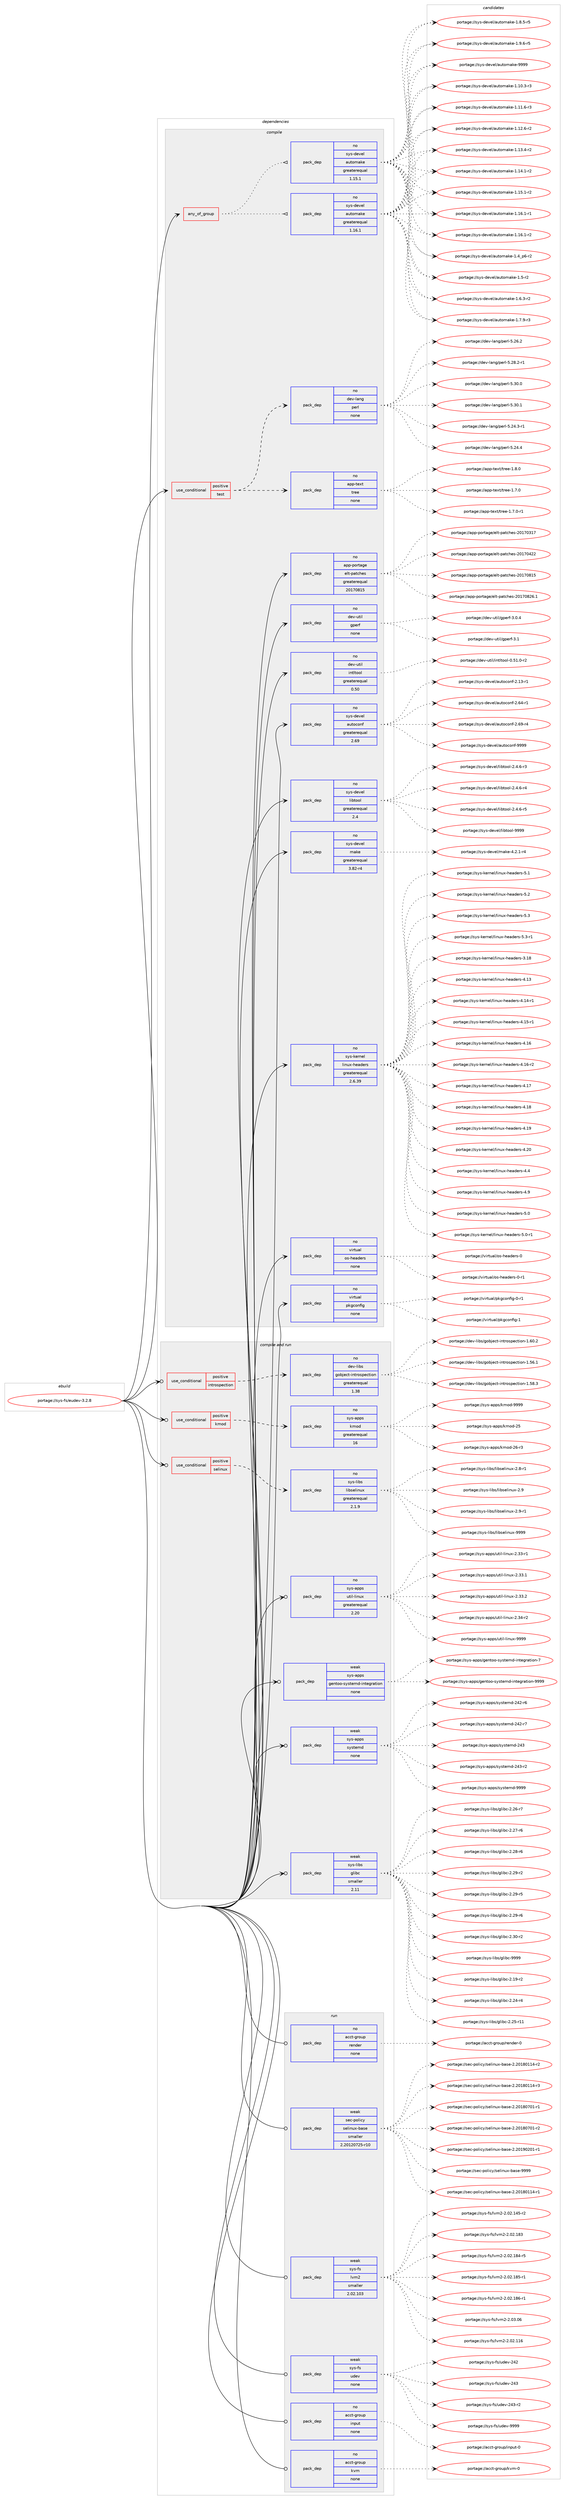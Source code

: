 digraph prolog {

# *************
# Graph options
# *************

newrank=true;
concentrate=true;
compound=true;
graph [rankdir=LR,fontname=Helvetica,fontsize=10,ranksep=1.5];#, ranksep=2.5, nodesep=0.2];
edge  [arrowhead=vee];
node  [fontname=Helvetica,fontsize=10];

# **********
# The ebuild
# **********

subgraph cluster_leftcol {
color=gray;
rank=same;
label=<<i>ebuild</i>>;
id [label="portage://sys-fs/eudev-3.2.8", color=red, width=4, href="../sys-fs/eudev-3.2.8.svg"];
}

# ****************
# The dependencies
# ****************

subgraph cluster_midcol {
color=gray;
label=<<i>dependencies</i>>;
subgraph cluster_compile {
fillcolor="#eeeeee";
style=filled;
label=<<i>compile</i>>;
subgraph any6887 {
dependency425419 [label=<<TABLE BORDER="0" CELLBORDER="1" CELLSPACING="0" CELLPADDING="4"><TR><TD CELLPADDING="10">any_of_group</TD></TR></TABLE>>, shape=none, color=red];subgraph pack315310 {
dependency425420 [label=<<TABLE BORDER="0" CELLBORDER="1" CELLSPACING="0" CELLPADDING="4" WIDTH="220"><TR><TD ROWSPAN="6" CELLPADDING="30">pack_dep</TD></TR><TR><TD WIDTH="110">no</TD></TR><TR><TD>sys-devel</TD></TR><TR><TD>automake</TD></TR><TR><TD>greaterequal</TD></TR><TR><TD>1.16.1</TD></TR></TABLE>>, shape=none, color=blue];
}
dependency425419:e -> dependency425420:w [weight=20,style="dotted",arrowhead="oinv"];
subgraph pack315311 {
dependency425421 [label=<<TABLE BORDER="0" CELLBORDER="1" CELLSPACING="0" CELLPADDING="4" WIDTH="220"><TR><TD ROWSPAN="6" CELLPADDING="30">pack_dep</TD></TR><TR><TD WIDTH="110">no</TD></TR><TR><TD>sys-devel</TD></TR><TR><TD>automake</TD></TR><TR><TD>greaterequal</TD></TR><TR><TD>1.15.1</TD></TR></TABLE>>, shape=none, color=blue];
}
dependency425419:e -> dependency425421:w [weight=20,style="dotted",arrowhead="oinv"];
}
id:e -> dependency425419:w [weight=20,style="solid",arrowhead="vee"];
subgraph cond102987 {
dependency425422 [label=<<TABLE BORDER="0" CELLBORDER="1" CELLSPACING="0" CELLPADDING="4"><TR><TD ROWSPAN="3" CELLPADDING="10">use_conditional</TD></TR><TR><TD>positive</TD></TR><TR><TD>test</TD></TR></TABLE>>, shape=none, color=red];
subgraph pack315312 {
dependency425423 [label=<<TABLE BORDER="0" CELLBORDER="1" CELLSPACING="0" CELLPADDING="4" WIDTH="220"><TR><TD ROWSPAN="6" CELLPADDING="30">pack_dep</TD></TR><TR><TD WIDTH="110">no</TD></TR><TR><TD>app-text</TD></TR><TR><TD>tree</TD></TR><TR><TD>none</TD></TR><TR><TD></TD></TR></TABLE>>, shape=none, color=blue];
}
dependency425422:e -> dependency425423:w [weight=20,style="dashed",arrowhead="vee"];
subgraph pack315313 {
dependency425424 [label=<<TABLE BORDER="0" CELLBORDER="1" CELLSPACING="0" CELLPADDING="4" WIDTH="220"><TR><TD ROWSPAN="6" CELLPADDING="30">pack_dep</TD></TR><TR><TD WIDTH="110">no</TD></TR><TR><TD>dev-lang</TD></TR><TR><TD>perl</TD></TR><TR><TD>none</TD></TR><TR><TD></TD></TR></TABLE>>, shape=none, color=blue];
}
dependency425422:e -> dependency425424:w [weight=20,style="dashed",arrowhead="vee"];
}
id:e -> dependency425422:w [weight=20,style="solid",arrowhead="vee"];
subgraph pack315314 {
dependency425425 [label=<<TABLE BORDER="0" CELLBORDER="1" CELLSPACING="0" CELLPADDING="4" WIDTH="220"><TR><TD ROWSPAN="6" CELLPADDING="30">pack_dep</TD></TR><TR><TD WIDTH="110">no</TD></TR><TR><TD>app-portage</TD></TR><TR><TD>elt-patches</TD></TR><TR><TD>greaterequal</TD></TR><TR><TD>20170815</TD></TR></TABLE>>, shape=none, color=blue];
}
id:e -> dependency425425:w [weight=20,style="solid",arrowhead="vee"];
subgraph pack315315 {
dependency425426 [label=<<TABLE BORDER="0" CELLBORDER="1" CELLSPACING="0" CELLPADDING="4" WIDTH="220"><TR><TD ROWSPAN="6" CELLPADDING="30">pack_dep</TD></TR><TR><TD WIDTH="110">no</TD></TR><TR><TD>dev-util</TD></TR><TR><TD>gperf</TD></TR><TR><TD>none</TD></TR><TR><TD></TD></TR></TABLE>>, shape=none, color=blue];
}
id:e -> dependency425426:w [weight=20,style="solid",arrowhead="vee"];
subgraph pack315316 {
dependency425427 [label=<<TABLE BORDER="0" CELLBORDER="1" CELLSPACING="0" CELLPADDING="4" WIDTH="220"><TR><TD ROWSPAN="6" CELLPADDING="30">pack_dep</TD></TR><TR><TD WIDTH="110">no</TD></TR><TR><TD>dev-util</TD></TR><TR><TD>intltool</TD></TR><TR><TD>greaterequal</TD></TR><TR><TD>0.50</TD></TR></TABLE>>, shape=none, color=blue];
}
id:e -> dependency425427:w [weight=20,style="solid",arrowhead="vee"];
subgraph pack315317 {
dependency425428 [label=<<TABLE BORDER="0" CELLBORDER="1" CELLSPACING="0" CELLPADDING="4" WIDTH="220"><TR><TD ROWSPAN="6" CELLPADDING="30">pack_dep</TD></TR><TR><TD WIDTH="110">no</TD></TR><TR><TD>sys-devel</TD></TR><TR><TD>autoconf</TD></TR><TR><TD>greaterequal</TD></TR><TR><TD>2.69</TD></TR></TABLE>>, shape=none, color=blue];
}
id:e -> dependency425428:w [weight=20,style="solid",arrowhead="vee"];
subgraph pack315318 {
dependency425429 [label=<<TABLE BORDER="0" CELLBORDER="1" CELLSPACING="0" CELLPADDING="4" WIDTH="220"><TR><TD ROWSPAN="6" CELLPADDING="30">pack_dep</TD></TR><TR><TD WIDTH="110">no</TD></TR><TR><TD>sys-devel</TD></TR><TR><TD>libtool</TD></TR><TR><TD>greaterequal</TD></TR><TR><TD>2.4</TD></TR></TABLE>>, shape=none, color=blue];
}
id:e -> dependency425429:w [weight=20,style="solid",arrowhead="vee"];
subgraph pack315319 {
dependency425430 [label=<<TABLE BORDER="0" CELLBORDER="1" CELLSPACING="0" CELLPADDING="4" WIDTH="220"><TR><TD ROWSPAN="6" CELLPADDING="30">pack_dep</TD></TR><TR><TD WIDTH="110">no</TD></TR><TR><TD>sys-devel</TD></TR><TR><TD>make</TD></TR><TR><TD>greaterequal</TD></TR><TR><TD>3.82-r4</TD></TR></TABLE>>, shape=none, color=blue];
}
id:e -> dependency425430:w [weight=20,style="solid",arrowhead="vee"];
subgraph pack315320 {
dependency425431 [label=<<TABLE BORDER="0" CELLBORDER="1" CELLSPACING="0" CELLPADDING="4" WIDTH="220"><TR><TD ROWSPAN="6" CELLPADDING="30">pack_dep</TD></TR><TR><TD WIDTH="110">no</TD></TR><TR><TD>sys-kernel</TD></TR><TR><TD>linux-headers</TD></TR><TR><TD>greaterequal</TD></TR><TR><TD>2.6.39</TD></TR></TABLE>>, shape=none, color=blue];
}
id:e -> dependency425431:w [weight=20,style="solid",arrowhead="vee"];
subgraph pack315321 {
dependency425432 [label=<<TABLE BORDER="0" CELLBORDER="1" CELLSPACING="0" CELLPADDING="4" WIDTH="220"><TR><TD ROWSPAN="6" CELLPADDING="30">pack_dep</TD></TR><TR><TD WIDTH="110">no</TD></TR><TR><TD>virtual</TD></TR><TR><TD>os-headers</TD></TR><TR><TD>none</TD></TR><TR><TD></TD></TR></TABLE>>, shape=none, color=blue];
}
id:e -> dependency425432:w [weight=20,style="solid",arrowhead="vee"];
subgraph pack315322 {
dependency425433 [label=<<TABLE BORDER="0" CELLBORDER="1" CELLSPACING="0" CELLPADDING="4" WIDTH="220"><TR><TD ROWSPAN="6" CELLPADDING="30">pack_dep</TD></TR><TR><TD WIDTH="110">no</TD></TR><TR><TD>virtual</TD></TR><TR><TD>pkgconfig</TD></TR><TR><TD>none</TD></TR><TR><TD></TD></TR></TABLE>>, shape=none, color=blue];
}
id:e -> dependency425433:w [weight=20,style="solid",arrowhead="vee"];
}
subgraph cluster_compileandrun {
fillcolor="#eeeeee";
style=filled;
label=<<i>compile and run</i>>;
subgraph cond102988 {
dependency425434 [label=<<TABLE BORDER="0" CELLBORDER="1" CELLSPACING="0" CELLPADDING="4"><TR><TD ROWSPAN="3" CELLPADDING="10">use_conditional</TD></TR><TR><TD>positive</TD></TR><TR><TD>introspection</TD></TR></TABLE>>, shape=none, color=red];
subgraph pack315323 {
dependency425435 [label=<<TABLE BORDER="0" CELLBORDER="1" CELLSPACING="0" CELLPADDING="4" WIDTH="220"><TR><TD ROWSPAN="6" CELLPADDING="30">pack_dep</TD></TR><TR><TD WIDTH="110">no</TD></TR><TR><TD>dev-libs</TD></TR><TR><TD>gobject-introspection</TD></TR><TR><TD>greaterequal</TD></TR><TR><TD>1.38</TD></TR></TABLE>>, shape=none, color=blue];
}
dependency425434:e -> dependency425435:w [weight=20,style="dashed",arrowhead="vee"];
}
id:e -> dependency425434:w [weight=20,style="solid",arrowhead="odotvee"];
subgraph cond102989 {
dependency425436 [label=<<TABLE BORDER="0" CELLBORDER="1" CELLSPACING="0" CELLPADDING="4"><TR><TD ROWSPAN="3" CELLPADDING="10">use_conditional</TD></TR><TR><TD>positive</TD></TR><TR><TD>kmod</TD></TR></TABLE>>, shape=none, color=red];
subgraph pack315324 {
dependency425437 [label=<<TABLE BORDER="0" CELLBORDER="1" CELLSPACING="0" CELLPADDING="4" WIDTH="220"><TR><TD ROWSPAN="6" CELLPADDING="30">pack_dep</TD></TR><TR><TD WIDTH="110">no</TD></TR><TR><TD>sys-apps</TD></TR><TR><TD>kmod</TD></TR><TR><TD>greaterequal</TD></TR><TR><TD>16</TD></TR></TABLE>>, shape=none, color=blue];
}
dependency425436:e -> dependency425437:w [weight=20,style="dashed",arrowhead="vee"];
}
id:e -> dependency425436:w [weight=20,style="solid",arrowhead="odotvee"];
subgraph cond102990 {
dependency425438 [label=<<TABLE BORDER="0" CELLBORDER="1" CELLSPACING="0" CELLPADDING="4"><TR><TD ROWSPAN="3" CELLPADDING="10">use_conditional</TD></TR><TR><TD>positive</TD></TR><TR><TD>selinux</TD></TR></TABLE>>, shape=none, color=red];
subgraph pack315325 {
dependency425439 [label=<<TABLE BORDER="0" CELLBORDER="1" CELLSPACING="0" CELLPADDING="4" WIDTH="220"><TR><TD ROWSPAN="6" CELLPADDING="30">pack_dep</TD></TR><TR><TD WIDTH="110">no</TD></TR><TR><TD>sys-libs</TD></TR><TR><TD>libselinux</TD></TR><TR><TD>greaterequal</TD></TR><TR><TD>2.1.9</TD></TR></TABLE>>, shape=none, color=blue];
}
dependency425438:e -> dependency425439:w [weight=20,style="dashed",arrowhead="vee"];
}
id:e -> dependency425438:w [weight=20,style="solid",arrowhead="odotvee"];
subgraph pack315326 {
dependency425440 [label=<<TABLE BORDER="0" CELLBORDER="1" CELLSPACING="0" CELLPADDING="4" WIDTH="220"><TR><TD ROWSPAN="6" CELLPADDING="30">pack_dep</TD></TR><TR><TD WIDTH="110">no</TD></TR><TR><TD>sys-apps</TD></TR><TR><TD>util-linux</TD></TR><TR><TD>greaterequal</TD></TR><TR><TD>2.20</TD></TR></TABLE>>, shape=none, color=blue];
}
id:e -> dependency425440:w [weight=20,style="solid",arrowhead="odotvee"];
subgraph pack315327 {
dependency425441 [label=<<TABLE BORDER="0" CELLBORDER="1" CELLSPACING="0" CELLPADDING="4" WIDTH="220"><TR><TD ROWSPAN="6" CELLPADDING="30">pack_dep</TD></TR><TR><TD WIDTH="110">weak</TD></TR><TR><TD>sys-apps</TD></TR><TR><TD>gentoo-systemd-integration</TD></TR><TR><TD>none</TD></TR><TR><TD></TD></TR></TABLE>>, shape=none, color=blue];
}
id:e -> dependency425441:w [weight=20,style="solid",arrowhead="odotvee"];
subgraph pack315328 {
dependency425442 [label=<<TABLE BORDER="0" CELLBORDER="1" CELLSPACING="0" CELLPADDING="4" WIDTH="220"><TR><TD ROWSPAN="6" CELLPADDING="30">pack_dep</TD></TR><TR><TD WIDTH="110">weak</TD></TR><TR><TD>sys-apps</TD></TR><TR><TD>systemd</TD></TR><TR><TD>none</TD></TR><TR><TD></TD></TR></TABLE>>, shape=none, color=blue];
}
id:e -> dependency425442:w [weight=20,style="solid",arrowhead="odotvee"];
subgraph pack315329 {
dependency425443 [label=<<TABLE BORDER="0" CELLBORDER="1" CELLSPACING="0" CELLPADDING="4" WIDTH="220"><TR><TD ROWSPAN="6" CELLPADDING="30">pack_dep</TD></TR><TR><TD WIDTH="110">weak</TD></TR><TR><TD>sys-libs</TD></TR><TR><TD>glibc</TD></TR><TR><TD>smaller</TD></TR><TR><TD>2.11</TD></TR></TABLE>>, shape=none, color=blue];
}
id:e -> dependency425443:w [weight=20,style="solid",arrowhead="odotvee"];
}
subgraph cluster_run {
fillcolor="#eeeeee";
style=filled;
label=<<i>run</i>>;
subgraph pack315330 {
dependency425444 [label=<<TABLE BORDER="0" CELLBORDER="1" CELLSPACING="0" CELLPADDING="4" WIDTH="220"><TR><TD ROWSPAN="6" CELLPADDING="30">pack_dep</TD></TR><TR><TD WIDTH="110">no</TD></TR><TR><TD>acct-group</TD></TR><TR><TD>input</TD></TR><TR><TD>none</TD></TR><TR><TD></TD></TR></TABLE>>, shape=none, color=blue];
}
id:e -> dependency425444:w [weight=20,style="solid",arrowhead="odot"];
subgraph pack315331 {
dependency425445 [label=<<TABLE BORDER="0" CELLBORDER="1" CELLSPACING="0" CELLPADDING="4" WIDTH="220"><TR><TD ROWSPAN="6" CELLPADDING="30">pack_dep</TD></TR><TR><TD WIDTH="110">no</TD></TR><TR><TD>acct-group</TD></TR><TR><TD>kvm</TD></TR><TR><TD>none</TD></TR><TR><TD></TD></TR></TABLE>>, shape=none, color=blue];
}
id:e -> dependency425445:w [weight=20,style="solid",arrowhead="odot"];
subgraph pack315332 {
dependency425446 [label=<<TABLE BORDER="0" CELLBORDER="1" CELLSPACING="0" CELLPADDING="4" WIDTH="220"><TR><TD ROWSPAN="6" CELLPADDING="30">pack_dep</TD></TR><TR><TD WIDTH="110">no</TD></TR><TR><TD>acct-group</TD></TR><TR><TD>render</TD></TR><TR><TD>none</TD></TR><TR><TD></TD></TR></TABLE>>, shape=none, color=blue];
}
id:e -> dependency425446:w [weight=20,style="solid",arrowhead="odot"];
subgraph pack315333 {
dependency425447 [label=<<TABLE BORDER="0" CELLBORDER="1" CELLSPACING="0" CELLPADDING="4" WIDTH="220"><TR><TD ROWSPAN="6" CELLPADDING="30">pack_dep</TD></TR><TR><TD WIDTH="110">weak</TD></TR><TR><TD>sec-policy</TD></TR><TR><TD>selinux-base</TD></TR><TR><TD>smaller</TD></TR><TR><TD>2.20120725-r10</TD></TR></TABLE>>, shape=none, color=blue];
}
id:e -> dependency425447:w [weight=20,style="solid",arrowhead="odot"];
subgraph pack315334 {
dependency425448 [label=<<TABLE BORDER="0" CELLBORDER="1" CELLSPACING="0" CELLPADDING="4" WIDTH="220"><TR><TD ROWSPAN="6" CELLPADDING="30">pack_dep</TD></TR><TR><TD WIDTH="110">weak</TD></TR><TR><TD>sys-fs</TD></TR><TR><TD>lvm2</TD></TR><TR><TD>smaller</TD></TR><TR><TD>2.02.103</TD></TR></TABLE>>, shape=none, color=blue];
}
id:e -> dependency425448:w [weight=20,style="solid",arrowhead="odot"];
subgraph pack315335 {
dependency425449 [label=<<TABLE BORDER="0" CELLBORDER="1" CELLSPACING="0" CELLPADDING="4" WIDTH="220"><TR><TD ROWSPAN="6" CELLPADDING="30">pack_dep</TD></TR><TR><TD WIDTH="110">weak</TD></TR><TR><TD>sys-fs</TD></TR><TR><TD>udev</TD></TR><TR><TD>none</TD></TR><TR><TD></TD></TR></TABLE>>, shape=none, color=blue];
}
id:e -> dependency425449:w [weight=20,style="solid",arrowhead="odot"];
}
}

# **************
# The candidates
# **************

subgraph cluster_choices {
rank=same;
color=gray;
label=<<i>candidates</i>>;

subgraph choice315310 {
color=black;
nodesep=1;
choiceportage11512111545100101118101108479711711611110997107101454946494846514511451 [label="portage://sys-devel/automake-1.10.3-r3", color=red, width=4,href="../sys-devel/automake-1.10.3-r3.svg"];
choiceportage11512111545100101118101108479711711611110997107101454946494946544511451 [label="portage://sys-devel/automake-1.11.6-r3", color=red, width=4,href="../sys-devel/automake-1.11.6-r3.svg"];
choiceportage11512111545100101118101108479711711611110997107101454946495046544511450 [label="portage://sys-devel/automake-1.12.6-r2", color=red, width=4,href="../sys-devel/automake-1.12.6-r2.svg"];
choiceportage11512111545100101118101108479711711611110997107101454946495146524511450 [label="portage://sys-devel/automake-1.13.4-r2", color=red, width=4,href="../sys-devel/automake-1.13.4-r2.svg"];
choiceportage11512111545100101118101108479711711611110997107101454946495246494511450 [label="portage://sys-devel/automake-1.14.1-r2", color=red, width=4,href="../sys-devel/automake-1.14.1-r2.svg"];
choiceportage11512111545100101118101108479711711611110997107101454946495346494511450 [label="portage://sys-devel/automake-1.15.1-r2", color=red, width=4,href="../sys-devel/automake-1.15.1-r2.svg"];
choiceportage11512111545100101118101108479711711611110997107101454946495446494511449 [label="portage://sys-devel/automake-1.16.1-r1", color=red, width=4,href="../sys-devel/automake-1.16.1-r1.svg"];
choiceportage11512111545100101118101108479711711611110997107101454946495446494511450 [label="portage://sys-devel/automake-1.16.1-r2", color=red, width=4,href="../sys-devel/automake-1.16.1-r2.svg"];
choiceportage115121115451001011181011084797117116111109971071014549465295112544511450 [label="portage://sys-devel/automake-1.4_p6-r2", color=red, width=4,href="../sys-devel/automake-1.4_p6-r2.svg"];
choiceportage11512111545100101118101108479711711611110997107101454946534511450 [label="portage://sys-devel/automake-1.5-r2", color=red, width=4,href="../sys-devel/automake-1.5-r2.svg"];
choiceportage115121115451001011181011084797117116111109971071014549465446514511450 [label="portage://sys-devel/automake-1.6.3-r2", color=red, width=4,href="../sys-devel/automake-1.6.3-r2.svg"];
choiceportage115121115451001011181011084797117116111109971071014549465546574511451 [label="portage://sys-devel/automake-1.7.9-r3", color=red, width=4,href="../sys-devel/automake-1.7.9-r3.svg"];
choiceportage115121115451001011181011084797117116111109971071014549465646534511453 [label="portage://sys-devel/automake-1.8.5-r5", color=red, width=4,href="../sys-devel/automake-1.8.5-r5.svg"];
choiceportage115121115451001011181011084797117116111109971071014549465746544511453 [label="portage://sys-devel/automake-1.9.6-r5", color=red, width=4,href="../sys-devel/automake-1.9.6-r5.svg"];
choiceportage115121115451001011181011084797117116111109971071014557575757 [label="portage://sys-devel/automake-9999", color=red, width=4,href="../sys-devel/automake-9999.svg"];
dependency425420:e -> choiceportage11512111545100101118101108479711711611110997107101454946494846514511451:w [style=dotted,weight="100"];
dependency425420:e -> choiceportage11512111545100101118101108479711711611110997107101454946494946544511451:w [style=dotted,weight="100"];
dependency425420:e -> choiceportage11512111545100101118101108479711711611110997107101454946495046544511450:w [style=dotted,weight="100"];
dependency425420:e -> choiceportage11512111545100101118101108479711711611110997107101454946495146524511450:w [style=dotted,weight="100"];
dependency425420:e -> choiceportage11512111545100101118101108479711711611110997107101454946495246494511450:w [style=dotted,weight="100"];
dependency425420:e -> choiceportage11512111545100101118101108479711711611110997107101454946495346494511450:w [style=dotted,weight="100"];
dependency425420:e -> choiceportage11512111545100101118101108479711711611110997107101454946495446494511449:w [style=dotted,weight="100"];
dependency425420:e -> choiceportage11512111545100101118101108479711711611110997107101454946495446494511450:w [style=dotted,weight="100"];
dependency425420:e -> choiceportage115121115451001011181011084797117116111109971071014549465295112544511450:w [style=dotted,weight="100"];
dependency425420:e -> choiceportage11512111545100101118101108479711711611110997107101454946534511450:w [style=dotted,weight="100"];
dependency425420:e -> choiceportage115121115451001011181011084797117116111109971071014549465446514511450:w [style=dotted,weight="100"];
dependency425420:e -> choiceportage115121115451001011181011084797117116111109971071014549465546574511451:w [style=dotted,weight="100"];
dependency425420:e -> choiceportage115121115451001011181011084797117116111109971071014549465646534511453:w [style=dotted,weight="100"];
dependency425420:e -> choiceportage115121115451001011181011084797117116111109971071014549465746544511453:w [style=dotted,weight="100"];
dependency425420:e -> choiceportage115121115451001011181011084797117116111109971071014557575757:w [style=dotted,weight="100"];
}
subgraph choice315311 {
color=black;
nodesep=1;
choiceportage11512111545100101118101108479711711611110997107101454946494846514511451 [label="portage://sys-devel/automake-1.10.3-r3", color=red, width=4,href="../sys-devel/automake-1.10.3-r3.svg"];
choiceportage11512111545100101118101108479711711611110997107101454946494946544511451 [label="portage://sys-devel/automake-1.11.6-r3", color=red, width=4,href="../sys-devel/automake-1.11.6-r3.svg"];
choiceportage11512111545100101118101108479711711611110997107101454946495046544511450 [label="portage://sys-devel/automake-1.12.6-r2", color=red, width=4,href="../sys-devel/automake-1.12.6-r2.svg"];
choiceportage11512111545100101118101108479711711611110997107101454946495146524511450 [label="portage://sys-devel/automake-1.13.4-r2", color=red, width=4,href="../sys-devel/automake-1.13.4-r2.svg"];
choiceportage11512111545100101118101108479711711611110997107101454946495246494511450 [label="portage://sys-devel/automake-1.14.1-r2", color=red, width=4,href="../sys-devel/automake-1.14.1-r2.svg"];
choiceportage11512111545100101118101108479711711611110997107101454946495346494511450 [label="portage://sys-devel/automake-1.15.1-r2", color=red, width=4,href="../sys-devel/automake-1.15.1-r2.svg"];
choiceportage11512111545100101118101108479711711611110997107101454946495446494511449 [label="portage://sys-devel/automake-1.16.1-r1", color=red, width=4,href="../sys-devel/automake-1.16.1-r1.svg"];
choiceportage11512111545100101118101108479711711611110997107101454946495446494511450 [label="portage://sys-devel/automake-1.16.1-r2", color=red, width=4,href="../sys-devel/automake-1.16.1-r2.svg"];
choiceportage115121115451001011181011084797117116111109971071014549465295112544511450 [label="portage://sys-devel/automake-1.4_p6-r2", color=red, width=4,href="../sys-devel/automake-1.4_p6-r2.svg"];
choiceportage11512111545100101118101108479711711611110997107101454946534511450 [label="portage://sys-devel/automake-1.5-r2", color=red, width=4,href="../sys-devel/automake-1.5-r2.svg"];
choiceportage115121115451001011181011084797117116111109971071014549465446514511450 [label="portage://sys-devel/automake-1.6.3-r2", color=red, width=4,href="../sys-devel/automake-1.6.3-r2.svg"];
choiceportage115121115451001011181011084797117116111109971071014549465546574511451 [label="portage://sys-devel/automake-1.7.9-r3", color=red, width=4,href="../sys-devel/automake-1.7.9-r3.svg"];
choiceportage115121115451001011181011084797117116111109971071014549465646534511453 [label="portage://sys-devel/automake-1.8.5-r5", color=red, width=4,href="../sys-devel/automake-1.8.5-r5.svg"];
choiceportage115121115451001011181011084797117116111109971071014549465746544511453 [label="portage://sys-devel/automake-1.9.6-r5", color=red, width=4,href="../sys-devel/automake-1.9.6-r5.svg"];
choiceportage115121115451001011181011084797117116111109971071014557575757 [label="portage://sys-devel/automake-9999", color=red, width=4,href="../sys-devel/automake-9999.svg"];
dependency425421:e -> choiceportage11512111545100101118101108479711711611110997107101454946494846514511451:w [style=dotted,weight="100"];
dependency425421:e -> choiceportage11512111545100101118101108479711711611110997107101454946494946544511451:w [style=dotted,weight="100"];
dependency425421:e -> choiceportage11512111545100101118101108479711711611110997107101454946495046544511450:w [style=dotted,weight="100"];
dependency425421:e -> choiceportage11512111545100101118101108479711711611110997107101454946495146524511450:w [style=dotted,weight="100"];
dependency425421:e -> choiceportage11512111545100101118101108479711711611110997107101454946495246494511450:w [style=dotted,weight="100"];
dependency425421:e -> choiceportage11512111545100101118101108479711711611110997107101454946495346494511450:w [style=dotted,weight="100"];
dependency425421:e -> choiceportage11512111545100101118101108479711711611110997107101454946495446494511449:w [style=dotted,weight="100"];
dependency425421:e -> choiceportage11512111545100101118101108479711711611110997107101454946495446494511450:w [style=dotted,weight="100"];
dependency425421:e -> choiceportage115121115451001011181011084797117116111109971071014549465295112544511450:w [style=dotted,weight="100"];
dependency425421:e -> choiceportage11512111545100101118101108479711711611110997107101454946534511450:w [style=dotted,weight="100"];
dependency425421:e -> choiceportage115121115451001011181011084797117116111109971071014549465446514511450:w [style=dotted,weight="100"];
dependency425421:e -> choiceportage115121115451001011181011084797117116111109971071014549465546574511451:w [style=dotted,weight="100"];
dependency425421:e -> choiceportage115121115451001011181011084797117116111109971071014549465646534511453:w [style=dotted,weight="100"];
dependency425421:e -> choiceportage115121115451001011181011084797117116111109971071014549465746544511453:w [style=dotted,weight="100"];
dependency425421:e -> choiceportage115121115451001011181011084797117116111109971071014557575757:w [style=dotted,weight="100"];
}
subgraph choice315312 {
color=black;
nodesep=1;
choiceportage971121124511610112011647116114101101454946554648 [label="portage://app-text/tree-1.7.0", color=red, width=4,href="../app-text/tree-1.7.0.svg"];
choiceportage9711211245116101120116471161141011014549465546484511449 [label="portage://app-text/tree-1.7.0-r1", color=red, width=4,href="../app-text/tree-1.7.0-r1.svg"];
choiceportage971121124511610112011647116114101101454946564648 [label="portage://app-text/tree-1.8.0", color=red, width=4,href="../app-text/tree-1.8.0.svg"];
dependency425423:e -> choiceportage971121124511610112011647116114101101454946554648:w [style=dotted,weight="100"];
dependency425423:e -> choiceportage9711211245116101120116471161141011014549465546484511449:w [style=dotted,weight="100"];
dependency425423:e -> choiceportage971121124511610112011647116114101101454946564648:w [style=dotted,weight="100"];
}
subgraph choice315313 {
color=black;
nodesep=1;
choiceportage100101118451089711010347112101114108455346505246514511449 [label="portage://dev-lang/perl-5.24.3-r1", color=red, width=4,href="../dev-lang/perl-5.24.3-r1.svg"];
choiceportage10010111845108971101034711210111410845534650524652 [label="portage://dev-lang/perl-5.24.4", color=red, width=4,href="../dev-lang/perl-5.24.4.svg"];
choiceportage10010111845108971101034711210111410845534650544650 [label="portage://dev-lang/perl-5.26.2", color=red, width=4,href="../dev-lang/perl-5.26.2.svg"];
choiceportage100101118451089711010347112101114108455346505646504511449 [label="portage://dev-lang/perl-5.28.2-r1", color=red, width=4,href="../dev-lang/perl-5.28.2-r1.svg"];
choiceportage10010111845108971101034711210111410845534651484648 [label="portage://dev-lang/perl-5.30.0", color=red, width=4,href="../dev-lang/perl-5.30.0.svg"];
choiceportage10010111845108971101034711210111410845534651484649 [label="portage://dev-lang/perl-5.30.1", color=red, width=4,href="../dev-lang/perl-5.30.1.svg"];
dependency425424:e -> choiceportage100101118451089711010347112101114108455346505246514511449:w [style=dotted,weight="100"];
dependency425424:e -> choiceportage10010111845108971101034711210111410845534650524652:w [style=dotted,weight="100"];
dependency425424:e -> choiceportage10010111845108971101034711210111410845534650544650:w [style=dotted,weight="100"];
dependency425424:e -> choiceportage100101118451089711010347112101114108455346505646504511449:w [style=dotted,weight="100"];
dependency425424:e -> choiceportage10010111845108971101034711210111410845534651484648:w [style=dotted,weight="100"];
dependency425424:e -> choiceportage10010111845108971101034711210111410845534651484649:w [style=dotted,weight="100"];
}
subgraph choice315314 {
color=black;
nodesep=1;
choiceportage97112112451121111141169710310147101108116451129711699104101115455048495548514955 [label="portage://app-portage/elt-patches-20170317", color=red, width=4,href="../app-portage/elt-patches-20170317.svg"];
choiceportage97112112451121111141169710310147101108116451129711699104101115455048495548525050 [label="portage://app-portage/elt-patches-20170422", color=red, width=4,href="../app-portage/elt-patches-20170422.svg"];
choiceportage97112112451121111141169710310147101108116451129711699104101115455048495548564953 [label="portage://app-portage/elt-patches-20170815", color=red, width=4,href="../app-portage/elt-patches-20170815.svg"];
choiceportage971121124511211111411697103101471011081164511297116991041011154550484955485650544649 [label="portage://app-portage/elt-patches-20170826.1", color=red, width=4,href="../app-portage/elt-patches-20170826.1.svg"];
dependency425425:e -> choiceportage97112112451121111141169710310147101108116451129711699104101115455048495548514955:w [style=dotted,weight="100"];
dependency425425:e -> choiceportage97112112451121111141169710310147101108116451129711699104101115455048495548525050:w [style=dotted,weight="100"];
dependency425425:e -> choiceportage97112112451121111141169710310147101108116451129711699104101115455048495548564953:w [style=dotted,weight="100"];
dependency425425:e -> choiceportage971121124511211111411697103101471011081164511297116991041011154550484955485650544649:w [style=dotted,weight="100"];
}
subgraph choice315315 {
color=black;
nodesep=1;
choiceportage1001011184511711610510847103112101114102455146484652 [label="portage://dev-util/gperf-3.0.4", color=red, width=4,href="../dev-util/gperf-3.0.4.svg"];
choiceportage100101118451171161051084710311210111410245514649 [label="portage://dev-util/gperf-3.1", color=red, width=4,href="../dev-util/gperf-3.1.svg"];
dependency425426:e -> choiceportage1001011184511711610510847103112101114102455146484652:w [style=dotted,weight="100"];
dependency425426:e -> choiceportage100101118451171161051084710311210111410245514649:w [style=dotted,weight="100"];
}
subgraph choice315316 {
color=black;
nodesep=1;
choiceportage1001011184511711610510847105110116108116111111108454846534946484511450 [label="portage://dev-util/intltool-0.51.0-r2", color=red, width=4,href="../dev-util/intltool-0.51.0-r2.svg"];
dependency425427:e -> choiceportage1001011184511711610510847105110116108116111111108454846534946484511450:w [style=dotted,weight="100"];
}
subgraph choice315317 {
color=black;
nodesep=1;
choiceportage1151211154510010111810110847971171161119911111010245504649514511449 [label="portage://sys-devel/autoconf-2.13-r1", color=red, width=4,href="../sys-devel/autoconf-2.13-r1.svg"];
choiceportage1151211154510010111810110847971171161119911111010245504654524511449 [label="portage://sys-devel/autoconf-2.64-r1", color=red, width=4,href="../sys-devel/autoconf-2.64-r1.svg"];
choiceportage1151211154510010111810110847971171161119911111010245504654574511452 [label="portage://sys-devel/autoconf-2.69-r4", color=red, width=4,href="../sys-devel/autoconf-2.69-r4.svg"];
choiceportage115121115451001011181011084797117116111991111101024557575757 [label="portage://sys-devel/autoconf-9999", color=red, width=4,href="../sys-devel/autoconf-9999.svg"];
dependency425428:e -> choiceportage1151211154510010111810110847971171161119911111010245504649514511449:w [style=dotted,weight="100"];
dependency425428:e -> choiceportage1151211154510010111810110847971171161119911111010245504654524511449:w [style=dotted,weight="100"];
dependency425428:e -> choiceportage1151211154510010111810110847971171161119911111010245504654574511452:w [style=dotted,weight="100"];
dependency425428:e -> choiceportage115121115451001011181011084797117116111991111101024557575757:w [style=dotted,weight="100"];
}
subgraph choice315318 {
color=black;
nodesep=1;
choiceportage1151211154510010111810110847108105981161111111084550465246544511451 [label="portage://sys-devel/libtool-2.4.6-r3", color=red, width=4,href="../sys-devel/libtool-2.4.6-r3.svg"];
choiceportage1151211154510010111810110847108105981161111111084550465246544511452 [label="portage://sys-devel/libtool-2.4.6-r4", color=red, width=4,href="../sys-devel/libtool-2.4.6-r4.svg"];
choiceportage1151211154510010111810110847108105981161111111084550465246544511453 [label="portage://sys-devel/libtool-2.4.6-r5", color=red, width=4,href="../sys-devel/libtool-2.4.6-r5.svg"];
choiceportage1151211154510010111810110847108105981161111111084557575757 [label="portage://sys-devel/libtool-9999", color=red, width=4,href="../sys-devel/libtool-9999.svg"];
dependency425429:e -> choiceportage1151211154510010111810110847108105981161111111084550465246544511451:w [style=dotted,weight="100"];
dependency425429:e -> choiceportage1151211154510010111810110847108105981161111111084550465246544511452:w [style=dotted,weight="100"];
dependency425429:e -> choiceportage1151211154510010111810110847108105981161111111084550465246544511453:w [style=dotted,weight="100"];
dependency425429:e -> choiceportage1151211154510010111810110847108105981161111111084557575757:w [style=dotted,weight="100"];
}
subgraph choice315319 {
color=black;
nodesep=1;
choiceportage1151211154510010111810110847109971071014552465046494511452 [label="portage://sys-devel/make-4.2.1-r4", color=red, width=4,href="../sys-devel/make-4.2.1-r4.svg"];
dependency425430:e -> choiceportage1151211154510010111810110847109971071014552465046494511452:w [style=dotted,weight="100"];
}
subgraph choice315320 {
color=black;
nodesep=1;
choiceportage115121115451071011141101011084710810511011712045104101971001011141154551464956 [label="portage://sys-kernel/linux-headers-3.18", color=red, width=4,href="../sys-kernel/linux-headers-3.18.svg"];
choiceportage115121115451071011141101011084710810511011712045104101971001011141154552464951 [label="portage://sys-kernel/linux-headers-4.13", color=red, width=4,href="../sys-kernel/linux-headers-4.13.svg"];
choiceportage1151211154510710111411010110847108105110117120451041019710010111411545524649524511449 [label="portage://sys-kernel/linux-headers-4.14-r1", color=red, width=4,href="../sys-kernel/linux-headers-4.14-r1.svg"];
choiceportage1151211154510710111411010110847108105110117120451041019710010111411545524649534511449 [label="portage://sys-kernel/linux-headers-4.15-r1", color=red, width=4,href="../sys-kernel/linux-headers-4.15-r1.svg"];
choiceportage115121115451071011141101011084710810511011712045104101971001011141154552464954 [label="portage://sys-kernel/linux-headers-4.16", color=red, width=4,href="../sys-kernel/linux-headers-4.16.svg"];
choiceportage1151211154510710111411010110847108105110117120451041019710010111411545524649544511450 [label="portage://sys-kernel/linux-headers-4.16-r2", color=red, width=4,href="../sys-kernel/linux-headers-4.16-r2.svg"];
choiceportage115121115451071011141101011084710810511011712045104101971001011141154552464955 [label="portage://sys-kernel/linux-headers-4.17", color=red, width=4,href="../sys-kernel/linux-headers-4.17.svg"];
choiceportage115121115451071011141101011084710810511011712045104101971001011141154552464956 [label="portage://sys-kernel/linux-headers-4.18", color=red, width=4,href="../sys-kernel/linux-headers-4.18.svg"];
choiceportage115121115451071011141101011084710810511011712045104101971001011141154552464957 [label="portage://sys-kernel/linux-headers-4.19", color=red, width=4,href="../sys-kernel/linux-headers-4.19.svg"];
choiceportage115121115451071011141101011084710810511011712045104101971001011141154552465048 [label="portage://sys-kernel/linux-headers-4.20", color=red, width=4,href="../sys-kernel/linux-headers-4.20.svg"];
choiceportage1151211154510710111411010110847108105110117120451041019710010111411545524652 [label="portage://sys-kernel/linux-headers-4.4", color=red, width=4,href="../sys-kernel/linux-headers-4.4.svg"];
choiceportage1151211154510710111411010110847108105110117120451041019710010111411545524657 [label="portage://sys-kernel/linux-headers-4.9", color=red, width=4,href="../sys-kernel/linux-headers-4.9.svg"];
choiceportage1151211154510710111411010110847108105110117120451041019710010111411545534648 [label="portage://sys-kernel/linux-headers-5.0", color=red, width=4,href="../sys-kernel/linux-headers-5.0.svg"];
choiceportage11512111545107101114110101108471081051101171204510410197100101114115455346484511449 [label="portage://sys-kernel/linux-headers-5.0-r1", color=red, width=4,href="../sys-kernel/linux-headers-5.0-r1.svg"];
choiceportage1151211154510710111411010110847108105110117120451041019710010111411545534649 [label="portage://sys-kernel/linux-headers-5.1", color=red, width=4,href="../sys-kernel/linux-headers-5.1.svg"];
choiceportage1151211154510710111411010110847108105110117120451041019710010111411545534650 [label="portage://sys-kernel/linux-headers-5.2", color=red, width=4,href="../sys-kernel/linux-headers-5.2.svg"];
choiceportage1151211154510710111411010110847108105110117120451041019710010111411545534651 [label="portage://sys-kernel/linux-headers-5.3", color=red, width=4,href="../sys-kernel/linux-headers-5.3.svg"];
choiceportage11512111545107101114110101108471081051101171204510410197100101114115455346514511449 [label="portage://sys-kernel/linux-headers-5.3-r1", color=red, width=4,href="../sys-kernel/linux-headers-5.3-r1.svg"];
dependency425431:e -> choiceportage115121115451071011141101011084710810511011712045104101971001011141154551464956:w [style=dotted,weight="100"];
dependency425431:e -> choiceportage115121115451071011141101011084710810511011712045104101971001011141154552464951:w [style=dotted,weight="100"];
dependency425431:e -> choiceportage1151211154510710111411010110847108105110117120451041019710010111411545524649524511449:w [style=dotted,weight="100"];
dependency425431:e -> choiceportage1151211154510710111411010110847108105110117120451041019710010111411545524649534511449:w [style=dotted,weight="100"];
dependency425431:e -> choiceportage115121115451071011141101011084710810511011712045104101971001011141154552464954:w [style=dotted,weight="100"];
dependency425431:e -> choiceportage1151211154510710111411010110847108105110117120451041019710010111411545524649544511450:w [style=dotted,weight="100"];
dependency425431:e -> choiceportage115121115451071011141101011084710810511011712045104101971001011141154552464955:w [style=dotted,weight="100"];
dependency425431:e -> choiceportage115121115451071011141101011084710810511011712045104101971001011141154552464956:w [style=dotted,weight="100"];
dependency425431:e -> choiceportage115121115451071011141101011084710810511011712045104101971001011141154552464957:w [style=dotted,weight="100"];
dependency425431:e -> choiceportage115121115451071011141101011084710810511011712045104101971001011141154552465048:w [style=dotted,weight="100"];
dependency425431:e -> choiceportage1151211154510710111411010110847108105110117120451041019710010111411545524652:w [style=dotted,weight="100"];
dependency425431:e -> choiceportage1151211154510710111411010110847108105110117120451041019710010111411545524657:w [style=dotted,weight="100"];
dependency425431:e -> choiceportage1151211154510710111411010110847108105110117120451041019710010111411545534648:w [style=dotted,weight="100"];
dependency425431:e -> choiceportage11512111545107101114110101108471081051101171204510410197100101114115455346484511449:w [style=dotted,weight="100"];
dependency425431:e -> choiceportage1151211154510710111411010110847108105110117120451041019710010111411545534649:w [style=dotted,weight="100"];
dependency425431:e -> choiceportage1151211154510710111411010110847108105110117120451041019710010111411545534650:w [style=dotted,weight="100"];
dependency425431:e -> choiceportage1151211154510710111411010110847108105110117120451041019710010111411545534651:w [style=dotted,weight="100"];
dependency425431:e -> choiceportage11512111545107101114110101108471081051101171204510410197100101114115455346514511449:w [style=dotted,weight="100"];
}
subgraph choice315321 {
color=black;
nodesep=1;
choiceportage118105114116117971084711111545104101971001011141154548 [label="portage://virtual/os-headers-0", color=red, width=4,href="../virtual/os-headers-0.svg"];
choiceportage1181051141161179710847111115451041019710010111411545484511449 [label="portage://virtual/os-headers-0-r1", color=red, width=4,href="../virtual/os-headers-0-r1.svg"];
dependency425432:e -> choiceportage118105114116117971084711111545104101971001011141154548:w [style=dotted,weight="100"];
dependency425432:e -> choiceportage1181051141161179710847111115451041019710010111411545484511449:w [style=dotted,weight="100"];
}
subgraph choice315322 {
color=black;
nodesep=1;
choiceportage11810511411611797108471121071039911111010210510345484511449 [label="portage://virtual/pkgconfig-0-r1", color=red, width=4,href="../virtual/pkgconfig-0-r1.svg"];
choiceportage1181051141161179710847112107103991111101021051034549 [label="portage://virtual/pkgconfig-1", color=red, width=4,href="../virtual/pkgconfig-1.svg"];
dependency425433:e -> choiceportage11810511411611797108471121071039911111010210510345484511449:w [style=dotted,weight="100"];
dependency425433:e -> choiceportage1181051141161179710847112107103991111101021051034549:w [style=dotted,weight="100"];
}
subgraph choice315323 {
color=black;
nodesep=1;
choiceportage1001011184510810598115471031119810610199116451051101161141111151121019911610511111045494653544649 [label="portage://dev-libs/gobject-introspection-1.56.1", color=red, width=4,href="../dev-libs/gobject-introspection-1.56.1.svg"];
choiceportage1001011184510810598115471031119810610199116451051101161141111151121019911610511111045494653564651 [label="portage://dev-libs/gobject-introspection-1.58.3", color=red, width=4,href="../dev-libs/gobject-introspection-1.58.3.svg"];
choiceportage1001011184510810598115471031119810610199116451051101161141111151121019911610511111045494654484650 [label="portage://dev-libs/gobject-introspection-1.60.2", color=red, width=4,href="../dev-libs/gobject-introspection-1.60.2.svg"];
dependency425435:e -> choiceportage1001011184510810598115471031119810610199116451051101161141111151121019911610511111045494653544649:w [style=dotted,weight="100"];
dependency425435:e -> choiceportage1001011184510810598115471031119810610199116451051101161141111151121019911610511111045494653564651:w [style=dotted,weight="100"];
dependency425435:e -> choiceportage1001011184510810598115471031119810610199116451051101161141111151121019911610511111045494654484650:w [style=dotted,weight="100"];
}
subgraph choice315324 {
color=black;
nodesep=1;
choiceportage115121115459711211211547107109111100455053 [label="portage://sys-apps/kmod-25", color=red, width=4,href="../sys-apps/kmod-25.svg"];
choiceportage1151211154597112112115471071091111004550544511451 [label="portage://sys-apps/kmod-26-r3", color=red, width=4,href="../sys-apps/kmod-26-r3.svg"];
choiceportage1151211154597112112115471071091111004557575757 [label="portage://sys-apps/kmod-9999", color=red, width=4,href="../sys-apps/kmod-9999.svg"];
dependency425437:e -> choiceportage115121115459711211211547107109111100455053:w [style=dotted,weight="100"];
dependency425437:e -> choiceportage1151211154597112112115471071091111004550544511451:w [style=dotted,weight="100"];
dependency425437:e -> choiceportage1151211154597112112115471071091111004557575757:w [style=dotted,weight="100"];
}
subgraph choice315325 {
color=black;
nodesep=1;
choiceportage11512111545108105981154710810598115101108105110117120455046564511449 [label="portage://sys-libs/libselinux-2.8-r1", color=red, width=4,href="../sys-libs/libselinux-2.8-r1.svg"];
choiceportage1151211154510810598115471081059811510110810511011712045504657 [label="portage://sys-libs/libselinux-2.9", color=red, width=4,href="../sys-libs/libselinux-2.9.svg"];
choiceportage11512111545108105981154710810598115101108105110117120455046574511449 [label="portage://sys-libs/libselinux-2.9-r1", color=red, width=4,href="../sys-libs/libselinux-2.9-r1.svg"];
choiceportage115121115451081059811547108105981151011081051101171204557575757 [label="portage://sys-libs/libselinux-9999", color=red, width=4,href="../sys-libs/libselinux-9999.svg"];
dependency425439:e -> choiceportage11512111545108105981154710810598115101108105110117120455046564511449:w [style=dotted,weight="100"];
dependency425439:e -> choiceportage1151211154510810598115471081059811510110810511011712045504657:w [style=dotted,weight="100"];
dependency425439:e -> choiceportage11512111545108105981154710810598115101108105110117120455046574511449:w [style=dotted,weight="100"];
dependency425439:e -> choiceportage115121115451081059811547108105981151011081051101171204557575757:w [style=dotted,weight="100"];
}
subgraph choice315326 {
color=black;
nodesep=1;
choiceportage1151211154597112112115471171161051084510810511011712045504651514511449 [label="portage://sys-apps/util-linux-2.33-r1", color=red, width=4,href="../sys-apps/util-linux-2.33-r1.svg"];
choiceportage1151211154597112112115471171161051084510810511011712045504651514649 [label="portage://sys-apps/util-linux-2.33.1", color=red, width=4,href="../sys-apps/util-linux-2.33.1.svg"];
choiceportage1151211154597112112115471171161051084510810511011712045504651514650 [label="portage://sys-apps/util-linux-2.33.2", color=red, width=4,href="../sys-apps/util-linux-2.33.2.svg"];
choiceportage1151211154597112112115471171161051084510810511011712045504651524511450 [label="portage://sys-apps/util-linux-2.34-r2", color=red, width=4,href="../sys-apps/util-linux-2.34-r2.svg"];
choiceportage115121115459711211211547117116105108451081051101171204557575757 [label="portage://sys-apps/util-linux-9999", color=red, width=4,href="../sys-apps/util-linux-9999.svg"];
dependency425440:e -> choiceportage1151211154597112112115471171161051084510810511011712045504651514511449:w [style=dotted,weight="100"];
dependency425440:e -> choiceportage1151211154597112112115471171161051084510810511011712045504651514649:w [style=dotted,weight="100"];
dependency425440:e -> choiceportage1151211154597112112115471171161051084510810511011712045504651514650:w [style=dotted,weight="100"];
dependency425440:e -> choiceportage1151211154597112112115471171161051084510810511011712045504651524511450:w [style=dotted,weight="100"];
dependency425440:e -> choiceportage115121115459711211211547117116105108451081051101171204557575757:w [style=dotted,weight="100"];
}
subgraph choice315327 {
color=black;
nodesep=1;
choiceportage1151211154597112112115471031011101161111114511512111511610110910045105110116101103114971161051111104555 [label="portage://sys-apps/gentoo-systemd-integration-7", color=red, width=4,href="../sys-apps/gentoo-systemd-integration-7.svg"];
choiceportage1151211154597112112115471031011101161111114511512111511610110910045105110116101103114971161051111104557575757 [label="portage://sys-apps/gentoo-systemd-integration-9999", color=red, width=4,href="../sys-apps/gentoo-systemd-integration-9999.svg"];
dependency425441:e -> choiceportage1151211154597112112115471031011101161111114511512111511610110910045105110116101103114971161051111104555:w [style=dotted,weight="100"];
dependency425441:e -> choiceportage1151211154597112112115471031011101161111114511512111511610110910045105110116101103114971161051111104557575757:w [style=dotted,weight="100"];
}
subgraph choice315328 {
color=black;
nodesep=1;
choiceportage115121115459711211211547115121115116101109100455052504511454 [label="portage://sys-apps/systemd-242-r6", color=red, width=4,href="../sys-apps/systemd-242-r6.svg"];
choiceportage115121115459711211211547115121115116101109100455052504511455 [label="portage://sys-apps/systemd-242-r7", color=red, width=4,href="../sys-apps/systemd-242-r7.svg"];
choiceportage11512111545971121121154711512111511610110910045505251 [label="portage://sys-apps/systemd-243", color=red, width=4,href="../sys-apps/systemd-243.svg"];
choiceportage115121115459711211211547115121115116101109100455052514511450 [label="portage://sys-apps/systemd-243-r2", color=red, width=4,href="../sys-apps/systemd-243-r2.svg"];
choiceportage1151211154597112112115471151211151161011091004557575757 [label="portage://sys-apps/systemd-9999", color=red, width=4,href="../sys-apps/systemd-9999.svg"];
dependency425442:e -> choiceportage115121115459711211211547115121115116101109100455052504511454:w [style=dotted,weight="100"];
dependency425442:e -> choiceportage115121115459711211211547115121115116101109100455052504511455:w [style=dotted,weight="100"];
dependency425442:e -> choiceportage11512111545971121121154711512111511610110910045505251:w [style=dotted,weight="100"];
dependency425442:e -> choiceportage115121115459711211211547115121115116101109100455052514511450:w [style=dotted,weight="100"];
dependency425442:e -> choiceportage1151211154597112112115471151211151161011091004557575757:w [style=dotted,weight="100"];
}
subgraph choice315329 {
color=black;
nodesep=1;
choiceportage115121115451081059811547103108105989945504649574511450 [label="portage://sys-libs/glibc-2.19-r2", color=red, width=4,href="../sys-libs/glibc-2.19-r2.svg"];
choiceportage115121115451081059811547103108105989945504650524511452 [label="portage://sys-libs/glibc-2.24-r4", color=red, width=4,href="../sys-libs/glibc-2.24-r4.svg"];
choiceportage11512111545108105981154710310810598994550465053451144949 [label="portage://sys-libs/glibc-2.25-r11", color=red, width=4,href="../sys-libs/glibc-2.25-r11.svg"];
choiceportage115121115451081059811547103108105989945504650544511455 [label="portage://sys-libs/glibc-2.26-r7", color=red, width=4,href="../sys-libs/glibc-2.26-r7.svg"];
choiceportage115121115451081059811547103108105989945504650554511454 [label="portage://sys-libs/glibc-2.27-r6", color=red, width=4,href="../sys-libs/glibc-2.27-r6.svg"];
choiceportage115121115451081059811547103108105989945504650564511454 [label="portage://sys-libs/glibc-2.28-r6", color=red, width=4,href="../sys-libs/glibc-2.28-r6.svg"];
choiceportage115121115451081059811547103108105989945504650574511450 [label="portage://sys-libs/glibc-2.29-r2", color=red, width=4,href="../sys-libs/glibc-2.29-r2.svg"];
choiceportage115121115451081059811547103108105989945504650574511453 [label="portage://sys-libs/glibc-2.29-r5", color=red, width=4,href="../sys-libs/glibc-2.29-r5.svg"];
choiceportage115121115451081059811547103108105989945504650574511454 [label="portage://sys-libs/glibc-2.29-r6", color=red, width=4,href="../sys-libs/glibc-2.29-r6.svg"];
choiceportage115121115451081059811547103108105989945504651484511450 [label="portage://sys-libs/glibc-2.30-r2", color=red, width=4,href="../sys-libs/glibc-2.30-r2.svg"];
choiceportage11512111545108105981154710310810598994557575757 [label="portage://sys-libs/glibc-9999", color=red, width=4,href="../sys-libs/glibc-9999.svg"];
dependency425443:e -> choiceportage115121115451081059811547103108105989945504649574511450:w [style=dotted,weight="100"];
dependency425443:e -> choiceportage115121115451081059811547103108105989945504650524511452:w [style=dotted,weight="100"];
dependency425443:e -> choiceportage11512111545108105981154710310810598994550465053451144949:w [style=dotted,weight="100"];
dependency425443:e -> choiceportage115121115451081059811547103108105989945504650544511455:w [style=dotted,weight="100"];
dependency425443:e -> choiceportage115121115451081059811547103108105989945504650554511454:w [style=dotted,weight="100"];
dependency425443:e -> choiceportage115121115451081059811547103108105989945504650564511454:w [style=dotted,weight="100"];
dependency425443:e -> choiceportage115121115451081059811547103108105989945504650574511450:w [style=dotted,weight="100"];
dependency425443:e -> choiceportage115121115451081059811547103108105989945504650574511453:w [style=dotted,weight="100"];
dependency425443:e -> choiceportage115121115451081059811547103108105989945504650574511454:w [style=dotted,weight="100"];
dependency425443:e -> choiceportage115121115451081059811547103108105989945504651484511450:w [style=dotted,weight="100"];
dependency425443:e -> choiceportage11512111545108105981154710310810598994557575757:w [style=dotted,weight="100"];
}
subgraph choice315330 {
color=black;
nodesep=1;
choiceportage97999911645103114111117112471051101121171164548 [label="portage://acct-group/input-0", color=red, width=4,href="../acct-group/input-0.svg"];
dependency425444:e -> choiceportage97999911645103114111117112471051101121171164548:w [style=dotted,weight="100"];
}
subgraph choice315331 {
color=black;
nodesep=1;
choiceportage97999911645103114111117112471071181094548 [label="portage://acct-group/kvm-0", color=red, width=4,href="../acct-group/kvm-0.svg"];
dependency425445:e -> choiceportage97999911645103114111117112471071181094548:w [style=dotted,weight="100"];
}
subgraph choice315332 {
color=black;
nodesep=1;
choiceportage97999911645103114111117112471141011101001011144548 [label="portage://acct-group/render-0", color=red, width=4,href="../acct-group/render-0.svg"];
dependency425446:e -> choiceportage97999911645103114111117112471141011101001011144548:w [style=dotted,weight="100"];
}
subgraph choice315333 {
color=black;
nodesep=1;
choiceportage1151019945112111108105991214711510110810511011712045989711510145504650484956484949524511449 [label="portage://sec-policy/selinux-base-2.20180114-r1", color=red, width=4,href="../sec-policy/selinux-base-2.20180114-r1.svg"];
choiceportage1151019945112111108105991214711510110810511011712045989711510145504650484956484949524511450 [label="portage://sec-policy/selinux-base-2.20180114-r2", color=red, width=4,href="../sec-policy/selinux-base-2.20180114-r2.svg"];
choiceportage1151019945112111108105991214711510110810511011712045989711510145504650484956484949524511451 [label="portage://sec-policy/selinux-base-2.20180114-r3", color=red, width=4,href="../sec-policy/selinux-base-2.20180114-r3.svg"];
choiceportage1151019945112111108105991214711510110810511011712045989711510145504650484956485548494511449 [label="portage://sec-policy/selinux-base-2.20180701-r1", color=red, width=4,href="../sec-policy/selinux-base-2.20180701-r1.svg"];
choiceportage1151019945112111108105991214711510110810511011712045989711510145504650484956485548494511450 [label="portage://sec-policy/selinux-base-2.20180701-r2", color=red, width=4,href="../sec-policy/selinux-base-2.20180701-r2.svg"];
choiceportage1151019945112111108105991214711510110810511011712045989711510145504650484957485048494511449 [label="portage://sec-policy/selinux-base-2.20190201-r1", color=red, width=4,href="../sec-policy/selinux-base-2.20190201-r1.svg"];
choiceportage115101994511211110810599121471151011081051101171204598971151014557575757 [label="portage://sec-policy/selinux-base-9999", color=red, width=4,href="../sec-policy/selinux-base-9999.svg"];
dependency425447:e -> choiceportage1151019945112111108105991214711510110810511011712045989711510145504650484956484949524511449:w [style=dotted,weight="100"];
dependency425447:e -> choiceportage1151019945112111108105991214711510110810511011712045989711510145504650484956484949524511450:w [style=dotted,weight="100"];
dependency425447:e -> choiceportage1151019945112111108105991214711510110810511011712045989711510145504650484956484949524511451:w [style=dotted,weight="100"];
dependency425447:e -> choiceportage1151019945112111108105991214711510110810511011712045989711510145504650484956485548494511449:w [style=dotted,weight="100"];
dependency425447:e -> choiceportage1151019945112111108105991214711510110810511011712045989711510145504650484956485548494511450:w [style=dotted,weight="100"];
dependency425447:e -> choiceportage1151019945112111108105991214711510110810511011712045989711510145504650484957485048494511449:w [style=dotted,weight="100"];
dependency425447:e -> choiceportage115101994511211110810599121471151011081051101171204598971151014557575757:w [style=dotted,weight="100"];
}
subgraph choice315334 {
color=black;
nodesep=1;
choiceportage115121115451021154710811810950455046485046494954 [label="portage://sys-fs/lvm2-2.02.116", color=red, width=4,href="../sys-fs/lvm2-2.02.116.svg"];
choiceportage1151211154510211547108118109504550464850464952534511450 [label="portage://sys-fs/lvm2-2.02.145-r2", color=red, width=4,href="../sys-fs/lvm2-2.02.145-r2.svg"];
choiceportage115121115451021154710811810950455046485046495651 [label="portage://sys-fs/lvm2-2.02.183", color=red, width=4,href="../sys-fs/lvm2-2.02.183.svg"];
choiceportage1151211154510211547108118109504550464850464956524511453 [label="portage://sys-fs/lvm2-2.02.184-r5", color=red, width=4,href="../sys-fs/lvm2-2.02.184-r5.svg"];
choiceportage1151211154510211547108118109504550464850464956534511449 [label="portage://sys-fs/lvm2-2.02.185-r1", color=red, width=4,href="../sys-fs/lvm2-2.02.185-r1.svg"];
choiceportage1151211154510211547108118109504550464850464956544511449 [label="portage://sys-fs/lvm2-2.02.186-r1", color=red, width=4,href="../sys-fs/lvm2-2.02.186-r1.svg"];
choiceportage1151211154510211547108118109504550464851464854 [label="portage://sys-fs/lvm2-2.03.06", color=red, width=4,href="../sys-fs/lvm2-2.03.06.svg"];
dependency425448:e -> choiceportage115121115451021154710811810950455046485046494954:w [style=dotted,weight="100"];
dependency425448:e -> choiceportage1151211154510211547108118109504550464850464952534511450:w [style=dotted,weight="100"];
dependency425448:e -> choiceportage115121115451021154710811810950455046485046495651:w [style=dotted,weight="100"];
dependency425448:e -> choiceportage1151211154510211547108118109504550464850464956524511453:w [style=dotted,weight="100"];
dependency425448:e -> choiceportage1151211154510211547108118109504550464850464956534511449:w [style=dotted,weight="100"];
dependency425448:e -> choiceportage1151211154510211547108118109504550464850464956544511449:w [style=dotted,weight="100"];
dependency425448:e -> choiceportage1151211154510211547108118109504550464851464854:w [style=dotted,weight="100"];
}
subgraph choice315335 {
color=black;
nodesep=1;
choiceportage115121115451021154711710010111845505250 [label="portage://sys-fs/udev-242", color=red, width=4,href="../sys-fs/udev-242.svg"];
choiceportage115121115451021154711710010111845505251 [label="portage://sys-fs/udev-243", color=red, width=4,href="../sys-fs/udev-243.svg"];
choiceportage1151211154510211547117100101118455052514511450 [label="portage://sys-fs/udev-243-r2", color=red, width=4,href="../sys-fs/udev-243-r2.svg"];
choiceportage11512111545102115471171001011184557575757 [label="portage://sys-fs/udev-9999", color=red, width=4,href="../sys-fs/udev-9999.svg"];
dependency425449:e -> choiceportage115121115451021154711710010111845505250:w [style=dotted,weight="100"];
dependency425449:e -> choiceportage115121115451021154711710010111845505251:w [style=dotted,weight="100"];
dependency425449:e -> choiceportage1151211154510211547117100101118455052514511450:w [style=dotted,weight="100"];
dependency425449:e -> choiceportage11512111545102115471171001011184557575757:w [style=dotted,weight="100"];
}
}

}
